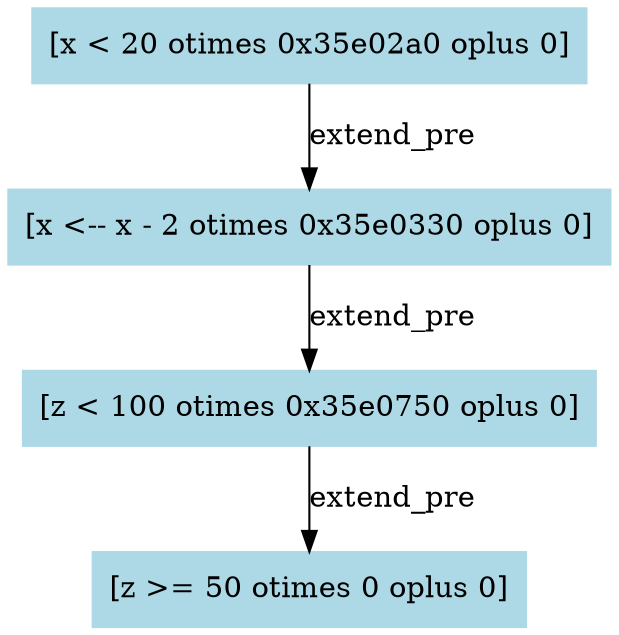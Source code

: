 digraph "[x := 20]" {
"0x35e0210" [label="[x < 20 otimes 0x35e02a0 oplus 0]", color=lightblue,style=filled,shape=box]
"0x35e0210" -> "0x35e02a0" [label=extend_pre,color=black]
"0x35e02a0" [label="[x <-- x - 2 otimes 0x35e0330 oplus 0]", color=lightblue,style=filled,shape=box]
"0x35e02a0" -> "0x35e0330" [label=extend_pre,color=black]
"0x35e0330" [label="[z < 100 otimes 0x35e0750 oplus 0]", color=lightblue,style=filled,shape=box]
"0x35e0330" -> "0x35e0750" [label=extend_pre,color=black]
"0x35e0750" [label="[z >= 50 otimes 0 oplus 0]", color=lightblue,style=filled,shape=box]
}


